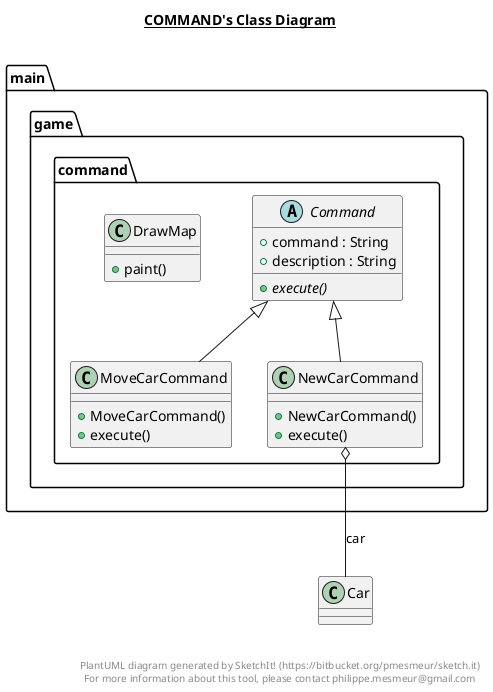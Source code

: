 @startuml

title __COMMAND's Class Diagram__\n

  package main {
    package main.game {
      package main.game.command {
        abstract class Command {
            + command : String
            + description : String
            {abstract} + execute()
        }
      }
    }
  }
  

  package main {
    package main.game {
      package main.game.command {
        class DrawMap {
            + paint()
        }
      }
    }
  }
  

  package main {
    package main.game {
      package main.game.command {
        class MoveCarCommand {
            + MoveCarCommand()
            + execute()
        }
      }
    }
  }
  

  package main {
    package main.game {
      package main.game.command {
        class NewCarCommand {
            + NewCarCommand()
            + execute()
        }
      }
    }
  }
  

  MoveCarCommand -up-|> Command
  NewCarCommand -up-|> Command
  NewCarCommand o-- Car : car


right footer


PlantUML diagram generated by SketchIt! (https://bitbucket.org/pmesmeur/sketch.it)
For more information about this tool, please contact philippe.mesmeur@gmail.com
endfooter

@enduml
